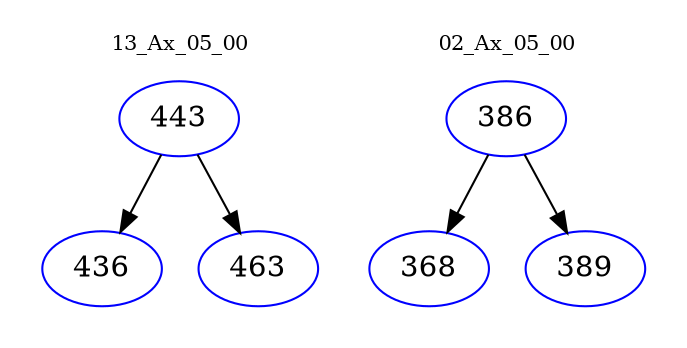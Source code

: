 digraph{
subgraph cluster_0 {
color = white
label = "13_Ax_05_00";
fontsize=10;
T0_443 [label="443", color="blue"]
T0_443 -> T0_436 [color="black"]
T0_436 [label="436", color="blue"]
T0_443 -> T0_463 [color="black"]
T0_463 [label="463", color="blue"]
}
subgraph cluster_1 {
color = white
label = "02_Ax_05_00";
fontsize=10;
T1_386 [label="386", color="blue"]
T1_386 -> T1_368 [color="black"]
T1_368 [label="368", color="blue"]
T1_386 -> T1_389 [color="black"]
T1_389 [label="389", color="blue"]
}
}
